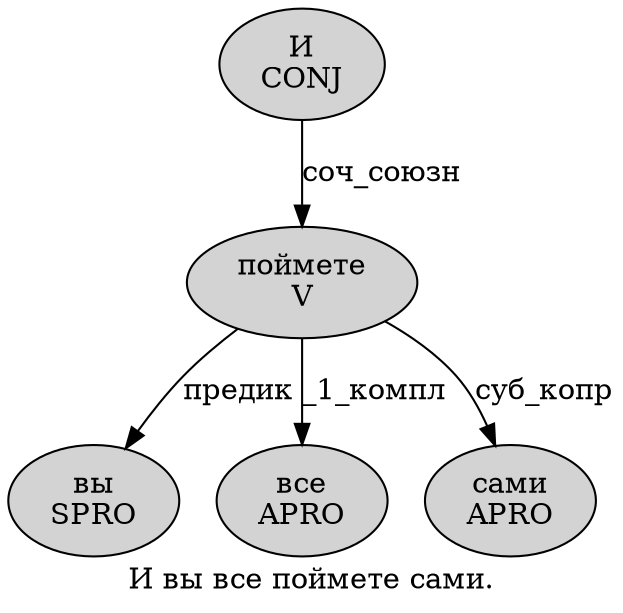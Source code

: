 digraph SENTENCE_1425 {
	graph [label="И вы все поймете сами."]
	node [style=filled]
		0 [label="И
CONJ" color="" fillcolor=lightgray penwidth=1 shape=ellipse]
		1 [label="вы
SPRO" color="" fillcolor=lightgray penwidth=1 shape=ellipse]
		2 [label="все
APRO" color="" fillcolor=lightgray penwidth=1 shape=ellipse]
		3 [label="поймете
V" color="" fillcolor=lightgray penwidth=1 shape=ellipse]
		4 [label="сами
APRO" color="" fillcolor=lightgray penwidth=1 shape=ellipse]
			0 -> 3 [label="соч_союзн"]
			3 -> 1 [label="предик"]
			3 -> 2 [label="_1_компл"]
			3 -> 4 [label="суб_копр"]
}